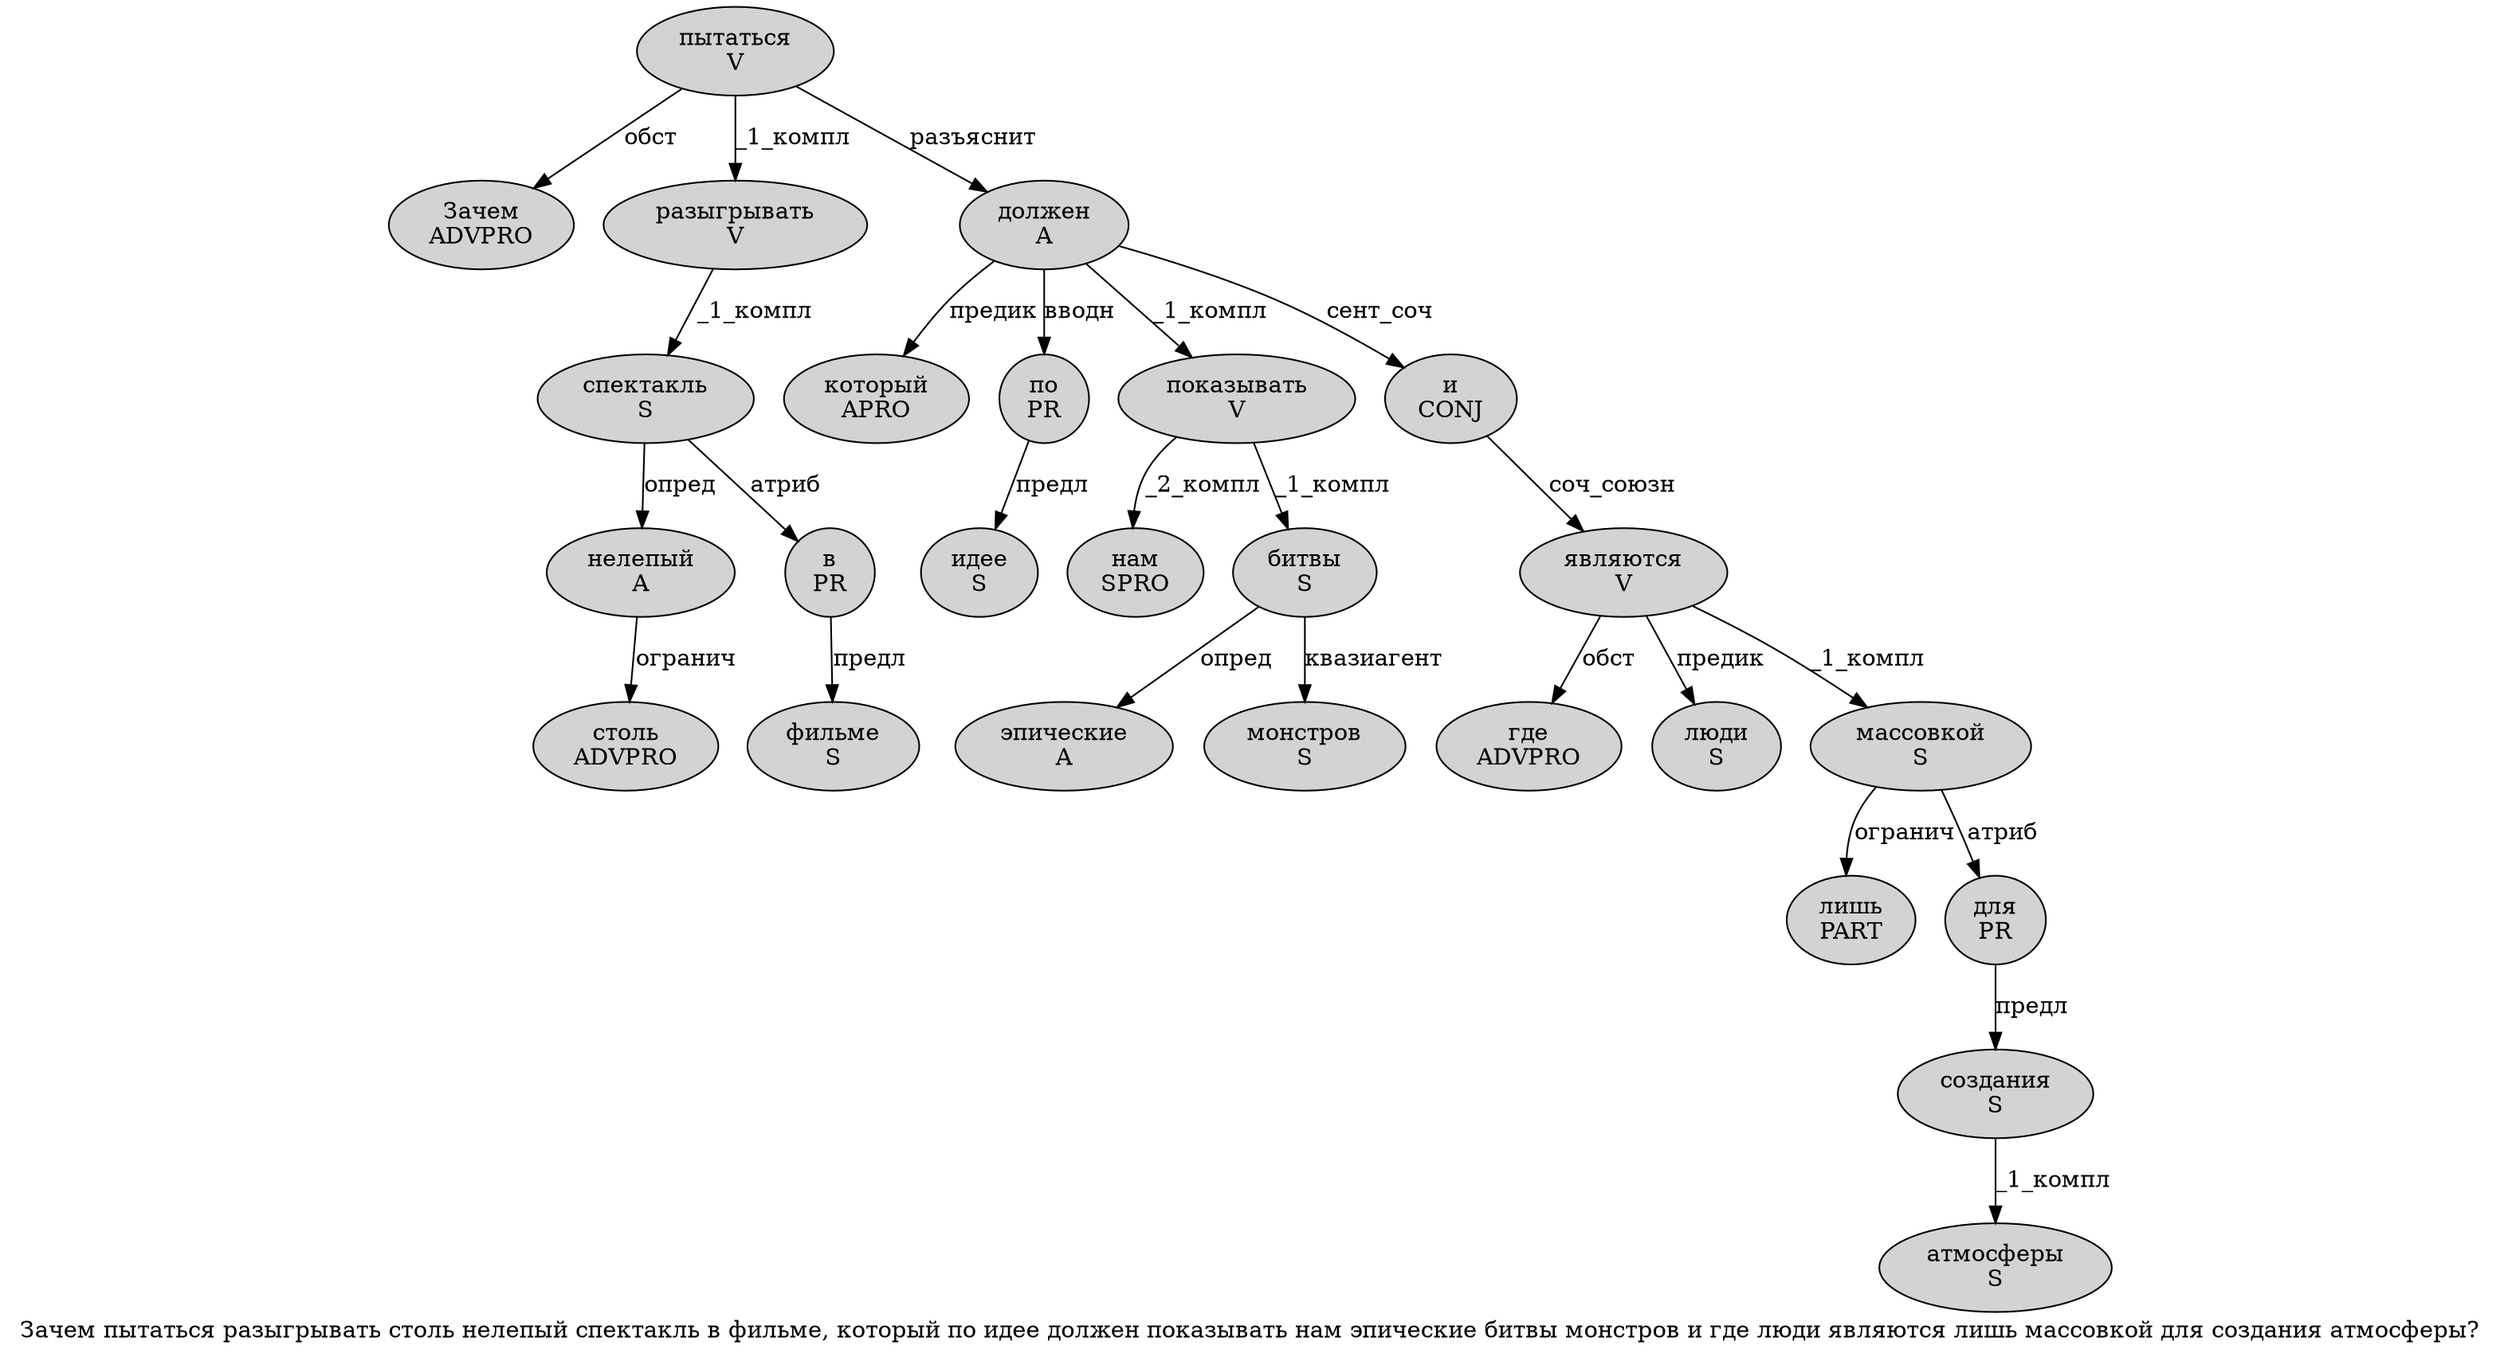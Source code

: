 digraph SENTENCE_4587 {
	graph [label="Зачем пытаться разыгрывать столь нелепый спектакль в фильме, который по идее должен показывать нам эпические битвы монстров и где люди являются лишь массовкой для создания атмосферы?"]
	node [style=filled]
		0 [label="Зачем
ADVPRO" color="" fillcolor=lightgray penwidth=1 shape=ellipse]
		1 [label="пытаться
V" color="" fillcolor=lightgray penwidth=1 shape=ellipse]
		2 [label="разыгрывать
V" color="" fillcolor=lightgray penwidth=1 shape=ellipse]
		3 [label="столь
ADVPRO" color="" fillcolor=lightgray penwidth=1 shape=ellipse]
		4 [label="нелепый
A" color="" fillcolor=lightgray penwidth=1 shape=ellipse]
		5 [label="спектакль
S" color="" fillcolor=lightgray penwidth=1 shape=ellipse]
		6 [label="в
PR" color="" fillcolor=lightgray penwidth=1 shape=ellipse]
		7 [label="фильме
S" color="" fillcolor=lightgray penwidth=1 shape=ellipse]
		9 [label="который
APRO" color="" fillcolor=lightgray penwidth=1 shape=ellipse]
		10 [label="по
PR" color="" fillcolor=lightgray penwidth=1 shape=ellipse]
		11 [label="идее
S" color="" fillcolor=lightgray penwidth=1 shape=ellipse]
		12 [label="должен
A" color="" fillcolor=lightgray penwidth=1 shape=ellipse]
		13 [label="показывать
V" color="" fillcolor=lightgray penwidth=1 shape=ellipse]
		14 [label="нам
SPRO" color="" fillcolor=lightgray penwidth=1 shape=ellipse]
		15 [label="эпические
A" color="" fillcolor=lightgray penwidth=1 shape=ellipse]
		16 [label="битвы
S" color="" fillcolor=lightgray penwidth=1 shape=ellipse]
		17 [label="монстров
S" color="" fillcolor=lightgray penwidth=1 shape=ellipse]
		18 [label="и
CONJ" color="" fillcolor=lightgray penwidth=1 shape=ellipse]
		19 [label="где
ADVPRO" color="" fillcolor=lightgray penwidth=1 shape=ellipse]
		20 [label="люди
S" color="" fillcolor=lightgray penwidth=1 shape=ellipse]
		21 [label="являются
V" color="" fillcolor=lightgray penwidth=1 shape=ellipse]
		22 [label="лишь
PART" color="" fillcolor=lightgray penwidth=1 shape=ellipse]
		23 [label="массовкой
S" color="" fillcolor=lightgray penwidth=1 shape=ellipse]
		24 [label="для
PR" color="" fillcolor=lightgray penwidth=1 shape=ellipse]
		25 [label="создания
S" color="" fillcolor=lightgray penwidth=1 shape=ellipse]
		26 [label="атмосферы
S" color="" fillcolor=lightgray penwidth=1 shape=ellipse]
			2 -> 5 [label="_1_компл"]
			21 -> 19 [label="обст"]
			21 -> 20 [label="предик"]
			21 -> 23 [label="_1_компл"]
			18 -> 21 [label="соч_союзн"]
			13 -> 14 [label="_2_компл"]
			13 -> 16 [label="_1_компл"]
			16 -> 15 [label="опред"]
			16 -> 17 [label="квазиагент"]
			10 -> 11 [label="предл"]
			24 -> 25 [label="предл"]
			23 -> 22 [label="огранич"]
			23 -> 24 [label="атриб"]
			12 -> 9 [label="предик"]
			12 -> 10 [label="вводн"]
			12 -> 13 [label="_1_компл"]
			12 -> 18 [label="сент_соч"]
			1 -> 0 [label="обст"]
			1 -> 2 [label="_1_компл"]
			1 -> 12 [label="разъяснит"]
			25 -> 26 [label="_1_компл"]
			5 -> 4 [label="опред"]
			5 -> 6 [label="атриб"]
			4 -> 3 [label="огранич"]
			6 -> 7 [label="предл"]
}